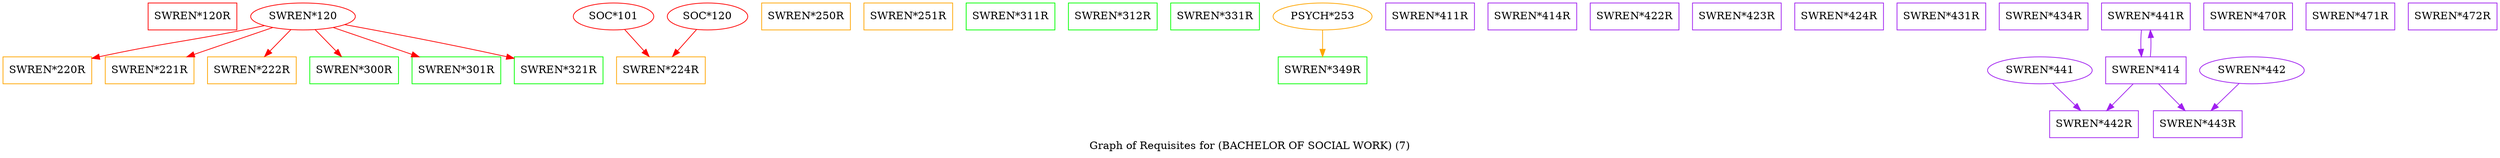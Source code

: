 strict digraph "" {
	graph [bb="0,0,3316,203",
		label="Graph of Requisites for (BACHELOR OF SOCIAL WORK) (7)",
		lheight=0.21,
		lp="1658,11.5",
		lwidth=5.93
	];
	node [label="\N"];
	"SWREN*120R"	[color=red,
		height=0.5,
		pos="252,185",
		shape=box,
		width=1.6389];
	"SWREN*220R"	[color=orange,
		height=0.5,
		pos="59,113",
		shape=box,
		width=1.6389];
	"SWREN*120"	[color=red,
		height=0.5,
		pos="399,185",
		width=1.9318];
	"SWREN*120" -> "SWREN*220R"	[color=red,
		pos="e,118.29,129.05 347.62,172.73 338.43,170.78 328.94,168.8 320,167 237.54,150.44 213.94,149.63 128.2,131.2"];
	"SWREN*221R"	[color=orange,
		height=0.5,
		pos="195,113",
		shape=box,
		width=1.6389];
	"SWREN*120" -> "SWREN*221R"	[color=red,
		pos="e,244.6,131.02 358.7,170.17 328.89,159.94 287.83,145.85 254.29,134.35"];
	"SWREN*222R"	[color=orange,
		height=0.5,
		pos="331,113",
		shape=box,
		width=1.6389];
	"SWREN*120" -> "SWREN*222R"	[color=red,
		pos="e,347.95,131.45 382.88,167.41 374.58,158.86 364.28,148.26 355.06,138.77"];
	"SWREN*300R"	[color=green,
		height=0.5,
		pos="467,113",
		shape=box,
		width=1.6389];
	"SWREN*120" -> "SWREN*300R"	[color=red,
		pos="e,450.05,131.45 415.12,167.41 423.42,158.86 433.72,148.26 442.94,138.77"];
	"SWREN*301R"	[color=green,
		height=0.5,
		pos="603,113",
		shape=box,
		width=1.6389];
	"SWREN*120" -> "SWREN*301R"	[color=red,
		pos="e,553.4,131.02 439.3,170.17 469.11,159.94 510.17,145.85 543.71,134.35"];
	"SWREN*321R"	[color=green,
		height=0.5,
		pos="739,113",
		shape=box,
		width=1.6389];
	"SWREN*120" -> "SWREN*321R"	[color=red,
		pos="e,679.71,129.02 454.4,174.09 507.33,164.42 589.59,148.87 669.92,131.19"];
	"SWREN*224R"	[color=orange,
		height=0.5,
		pos="875,113",
		shape=box,
		width=1.6389];
	"SOC*101"	[color=red,
		height=0.5,
		pos="812,185",
		width=1.4804];
	"SOC*101" -> "SWREN*224R"	[color=red,
		pos="e,859.3,131.45 826.93,167.41 834.55,158.95 843.97,148.47 852.46,139.05"];
	"SOC*120"	[color=red,
		height=0.5,
		pos="937,185",
		width=1.4804];
	"SOC*120" -> "SWREN*224R"	[color=red,
		pos="e,890.45,131.45 922.31,167.41 914.81,158.95 905.53,148.47 897.19,139.05"];
	"SWREN*250R"	[color=orange,
		height=0.5,
		pos="1067,185",
		shape=box,
		width=1.6389];
	"SWREN*251R"	[color=orange,
		height=0.5,
		pos="1203,185",
		shape=box,
		width=1.6389];
	"SWREN*311R"	[color=green,
		height=0.5,
		pos="1339,185",
		shape=box,
		width=1.6389];
	"SWREN*312R"	[color=green,
		height=0.5,
		pos="1475,185",
		shape=box,
		width=1.6389];
	"SWREN*331R"	[color=green,
		height=0.5,
		pos="1611,185",
		shape=box,
		width=1.6389];
	"SWREN*349R"	[color=green,
		height=0.5,
		pos="1754,113",
		shape=box,
		width=1.6389];
	"PSYCH*253"	[color=orange,
		height=0.5,
		pos="1754,185",
		width=1.8234];
	"PSYCH*253" -> "SWREN*349R"	[color=orange,
		pos="e,1754,131.1 1754,166.7 1754,158.98 1754,149.71 1754,141.11"];
	"SWREN*411R"	[color=purple,
		height=0.5,
		pos="1897,185",
		shape=box,
		width=1.6389];
	"SWREN*414R"	[color=purple,
		height=0.5,
		pos="2033,185",
		shape=box,
		width=1.6389];
	"SWREN*422R"	[color=purple,
		height=0.5,
		pos="2169,185",
		shape=box,
		width=1.6389];
	"SWREN*423R"	[color=purple,
		height=0.5,
		pos="2305,185",
		shape=box,
		width=1.6389];
	"SWREN*424R"	[color=purple,
		height=0.5,
		pos="2441,185",
		shape=box,
		width=1.6389];
	"SWREN*431R"	[color=purple,
		height=0.5,
		pos="2577,185",
		shape=box,
		width=1.6389];
	"SWREN*434R"	[color=purple,
		height=0.5,
		pos="2713,185",
		shape=box,
		width=1.6389];
	"SWREN*441R"	[color=purple,
		height=0.5,
		pos="2849,185",
		shape=box,
		width=1.6389];
	"SWREN*414"	[color=purple,
		height=0.5,
		pos="2849,113",
		shape=box,
		width=1.4861];
	"SWREN*441R" -> "SWREN*414"	[color=purple,
		pos="e,2843.1,131.1 2843.1,166.7 2842.3,158.98 2842.1,149.71 2842.4,141.11"];
	"SWREN*414" -> "SWREN*441R"	[color=purple,
		pos="e,2854.9,166.7 2854.9,131.1 2855.7,138.79 2855.9,148.05 2855.6,156.67"];
	"SWREN*442R"	[color=purple,
		height=0.5,
		pos="2780,41",
		shape=box,
		width=1.6389];
	"SWREN*414" -> "SWREN*442R"	[color=purple,
		pos="e,2796.9,59.104 2831.9,94.697 2823.5,86.135 2813.2,75.656 2804,66.304"];
	"SWREN*443R"	[color=purple,
		height=0.5,
		pos="2918,41",
		shape=box,
		width=1.6389];
	"SWREN*414" -> "SWREN*443R"	[color=purple,
		pos="e,2901.1,59.104 2866.1,94.697 2874.5,86.135 2884.8,75.656 2894,66.304"];
	"SWREN*441"	[color=purple,
		height=0.5,
		pos="2708,113",
		width=1.9318];
	"SWREN*441" -> "SWREN*442R"	[color=purple,
		pos="e,2762.3,59.201 2725.1,95.411 2734,86.712 2745.1,75.893 2755,66.271"];
	"SWREN*442"	[color=purple,
		height=0.5,
		pos="2990,113",
		width=1.9318];
	"SWREN*442" -> "SWREN*443R"	[color=purple,
		pos="e,2935.7,59.201 2972.9,95.411 2964,86.712 2952.9,75.893 2943,66.271"];
	"SWREN*470R"	[color=purple,
		height=0.5,
		pos="2985,185",
		shape=box,
		width=1.6389];
	"SWREN*471R"	[color=purple,
		height=0.5,
		pos="3121,185",
		shape=box,
		width=1.6389];
	"SWREN*472R"	[color=purple,
		height=0.5,
		pos="3257,185",
		shape=box,
		width=1.6389];
}
